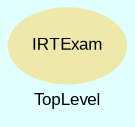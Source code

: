 digraph TopLevel {
    label = "TopLevel"
    compound = true
    fontname = Arial
    fontsize = 8
    bgcolor = lightcyan1
    node [
        color = black,
        fontname = Arial,
        fontsize = 8
    ]

    IRTExam [
        fontcolor = black,
        shape = ellipse,
        URL = "classes/IRTExam.html",
        color = palegoldenrod,
        style = filled,
        label = "IRTExam"
    ]

}

